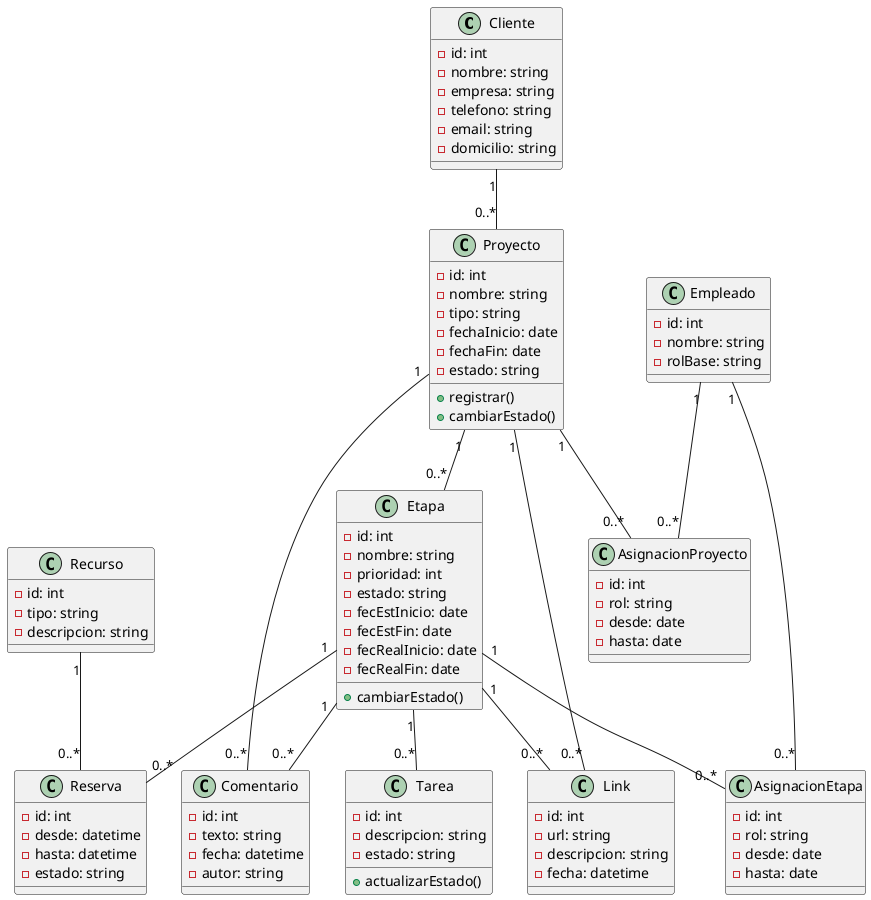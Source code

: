 @startuml

class Cliente {
  -id: int
  -nombre: string
  -empresa: string
  -telefono: string
  -email: string
  -domicilio: string
}


class Proyecto {
  -id: int
  -nombre: string
  -tipo: string           
  -fechaInicio: date
  -fechaFin: date
  -estado: string         
  +registrar()
  +cambiarEstado()
}


class Etapa {
  -id: int
  -nombre: string
  -prioridad: int
  -estado: string         
  -fecEstInicio: date
  -fecEstFin: date
  -fecRealInicio: date
  -fecRealFin: date
  +cambiarEstado()
}

class Tarea {
  -id: int
  -descripcion: string
  -estado: string
  +actualizarEstado()
}


class Recurso {
  -id: int
  -tipo: string           
  -descripcion: string
}

class Reserva {
  -id: int
  -desde: datetime
  -hasta: datetime
  -estado: string         
}


class Empleado {
  -id: int
  -nombre: string
  -rolBase: string
}

class AsignacionProyecto {
  -id: int
  -rol: string            
  -desde: date
  -hasta: date
}


class Comentario {
  -id: int
  -texto: string
  -fecha: datetime
  -autor: string
}


class Link {
  -id: int
  -url: string
  -descripcion: string
  -fecha: datetime
}


class AsignacionEtapa {
  -id: int
  -rol: string            
  -desde: date
  -hasta: date
}



' Relaciones
Cliente "1" -- "0..*" Proyecto
Proyecto "1" -- "0..*" Etapa
Etapa "1" -- "0..*" Tarea


' N<->N con atributos -> clases asociación
Proyecto "1" -- "0..*" AsignacionProyecto
Empleado "1" -- "0..*" AsignacionProyecto


Etapa "1" -- "0..*" AsignacionEtapa
Empleado "1" -- "0..*" AsignacionEtapa


' Recursos por etapa (en tiempo)
Recurso "1" -- "0..*" Reserva
Etapa "1" -- "0..*" Reserva


Proyecto "1" -- "0..*" Comentario
Etapa "1" -- "0..*" Comentario
Proyecto "1" -- "0..*" Link
Etapa "1" -- "0..*" Link

@enduml